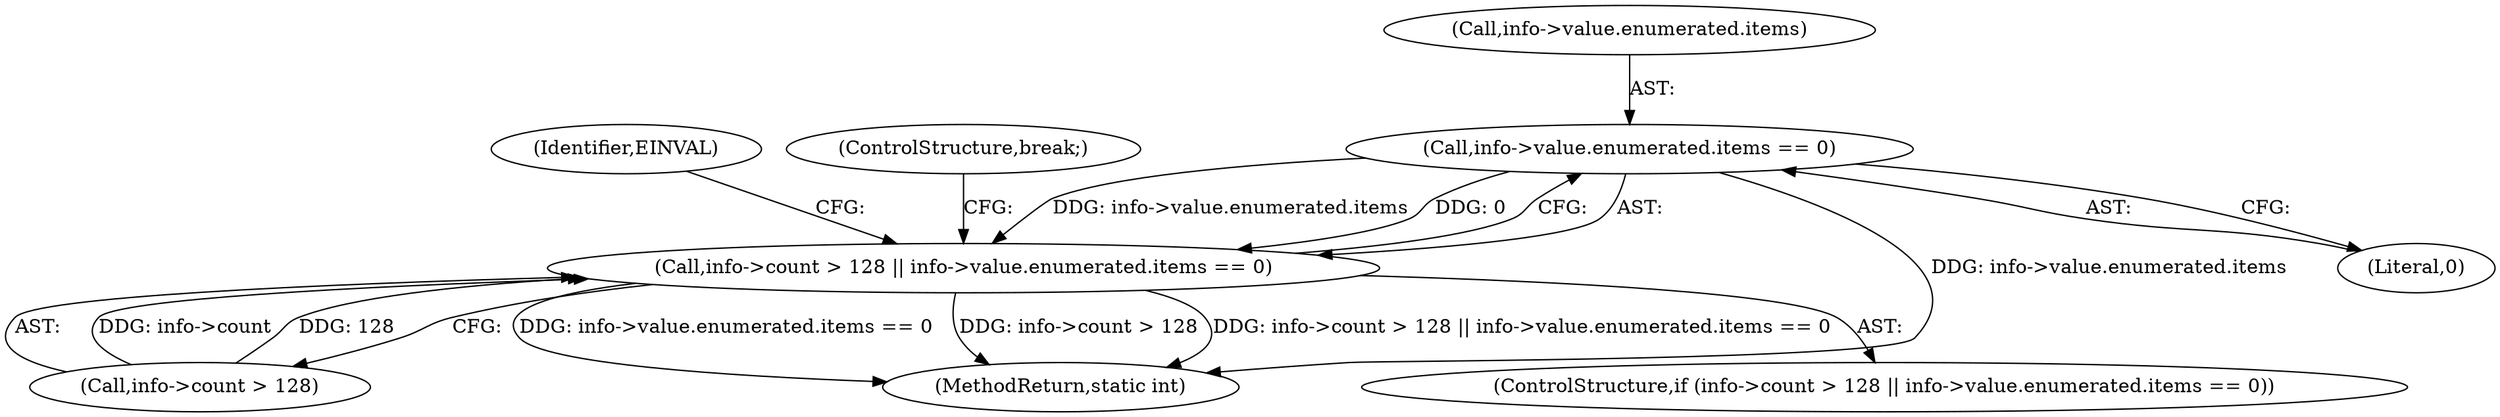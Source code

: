 digraph "0_linux_07f4d9d74a04aa7c72c5dae0ef97565f28f17b92@pointer" {
"1000346" [label="(Call,info->value.enumerated.items == 0)"];
"1000340" [label="(Call,info->count > 128 || info->value.enumerated.items == 0)"];
"1000357" [label="(Identifier,EINVAL)"];
"1000546" [label="(MethodReturn,static int)"];
"1000358" [label="(ControlStructure,break;)"];
"1000347" [label="(Call,info->value.enumerated.items)"];
"1000346" [label="(Call,info->value.enumerated.items == 0)"];
"1000354" [label="(Literal,0)"];
"1000341" [label="(Call,info->count > 128)"];
"1000339" [label="(ControlStructure,if (info->count > 128 || info->value.enumerated.items == 0))"];
"1000340" [label="(Call,info->count > 128 || info->value.enumerated.items == 0)"];
"1000346" -> "1000340"  [label="AST: "];
"1000346" -> "1000354"  [label="CFG: "];
"1000347" -> "1000346"  [label="AST: "];
"1000354" -> "1000346"  [label="AST: "];
"1000340" -> "1000346"  [label="CFG: "];
"1000346" -> "1000546"  [label="DDG: info->value.enumerated.items"];
"1000346" -> "1000340"  [label="DDG: info->value.enumerated.items"];
"1000346" -> "1000340"  [label="DDG: 0"];
"1000340" -> "1000339"  [label="AST: "];
"1000340" -> "1000341"  [label="CFG: "];
"1000341" -> "1000340"  [label="AST: "];
"1000357" -> "1000340"  [label="CFG: "];
"1000358" -> "1000340"  [label="CFG: "];
"1000340" -> "1000546"  [label="DDG: info->count > 128 || info->value.enumerated.items == 0"];
"1000340" -> "1000546"  [label="DDG: info->value.enumerated.items == 0"];
"1000340" -> "1000546"  [label="DDG: info->count > 128"];
"1000341" -> "1000340"  [label="DDG: info->count"];
"1000341" -> "1000340"  [label="DDG: 128"];
}

